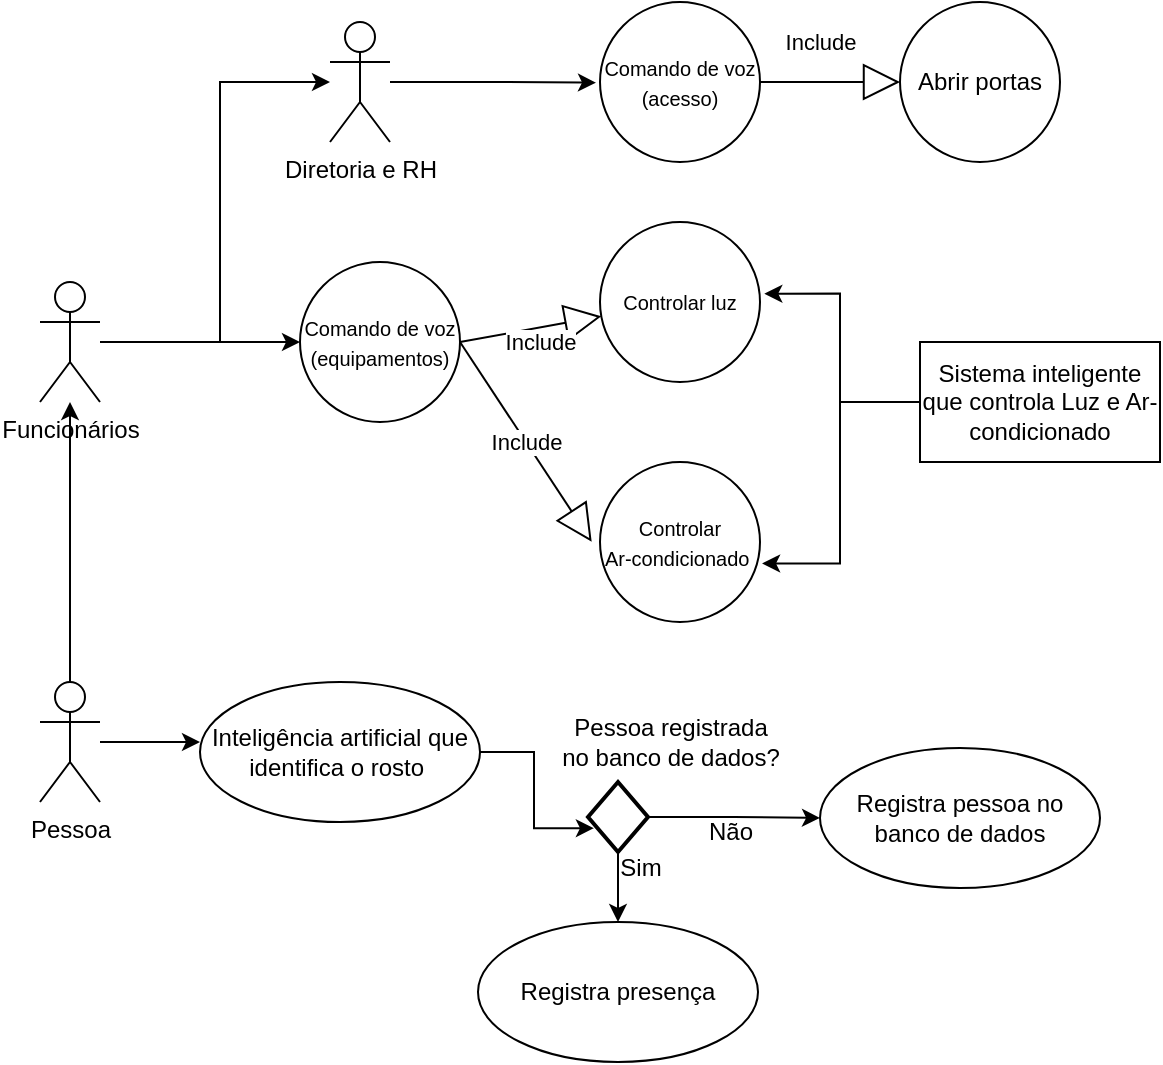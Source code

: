 <mxfile version="21.3.5" type="github">
  <diagram name="Página-1" id="TrPeOL51xalG14yRdLUj">
    <mxGraphModel dx="989" dy="552" grid="1" gridSize="10" guides="1" tooltips="1" connect="1" arrows="1" fold="1" page="1" pageScale="1" pageWidth="827" pageHeight="1169" math="0" shadow="0">
      <root>
        <mxCell id="0" />
        <mxCell id="1" parent="0" />
        <mxCell id="lmfE9PN7aj4CgaGd05_E-10" style="edgeStyle=orthogonalEdgeStyle;rounded=0;orthogonalLoop=1;jettySize=auto;html=1;" edge="1" parent="1" source="lmfE9PN7aj4CgaGd05_E-1" target="lmfE9PN7aj4CgaGd05_E-5">
          <mxGeometry relative="1" as="geometry">
            <Array as="points">
              <mxPoint x="230" y="290" />
              <mxPoint x="230" y="160" />
            </Array>
          </mxGeometry>
        </mxCell>
        <mxCell id="lmfE9PN7aj4CgaGd05_E-11" style="edgeStyle=orthogonalEdgeStyle;rounded=0;orthogonalLoop=1;jettySize=auto;html=1;entryX=0;entryY=0.5;entryDx=0;entryDy=0;" edge="1" parent="1" source="lmfE9PN7aj4CgaGd05_E-1" target="lmfE9PN7aj4CgaGd05_E-2">
          <mxGeometry relative="1" as="geometry" />
        </mxCell>
        <mxCell id="lmfE9PN7aj4CgaGd05_E-1" value="Funcionários" style="shape=umlActor;verticalLabelPosition=bottom;verticalAlign=top;html=1;outlineConnect=0;" vertex="1" parent="1">
          <mxGeometry x="140" y="260" width="30" height="60" as="geometry" />
        </mxCell>
        <mxCell id="lmfE9PN7aj4CgaGd05_E-2" value="&lt;font style=&quot;font-size: 10px;&quot;&gt;Comando de voz&lt;br&gt;(equipamentos)&lt;/font&gt;" style="ellipse;whiteSpace=wrap;html=1;aspect=fixed;" vertex="1" parent="1">
          <mxGeometry x="270" y="250" width="80" height="80" as="geometry" />
        </mxCell>
        <mxCell id="lmfE9PN7aj4CgaGd05_E-3" value="&lt;font style=&quot;font-size: 10px;&quot;&gt;Controlar luz&lt;/font&gt;" style="ellipse;whiteSpace=wrap;html=1;aspect=fixed;" vertex="1" parent="1">
          <mxGeometry x="420" y="230" width="80" height="80" as="geometry" />
        </mxCell>
        <mxCell id="lmfE9PN7aj4CgaGd05_E-4" value="&lt;font style=&quot;font-size: 10px;&quot;&gt;Controlar&lt;br&gt;Ar-condicionado&amp;nbsp;&lt;/font&gt;" style="ellipse;whiteSpace=wrap;html=1;aspect=fixed;" vertex="1" parent="1">
          <mxGeometry x="420" y="350" width="80" height="80" as="geometry" />
        </mxCell>
        <mxCell id="lmfE9PN7aj4CgaGd05_E-12" style="edgeStyle=orthogonalEdgeStyle;rounded=0;orthogonalLoop=1;jettySize=auto;html=1;entryX=-0.025;entryY=0.504;entryDx=0;entryDy=0;entryPerimeter=0;" edge="1" parent="1" source="lmfE9PN7aj4CgaGd05_E-5" target="lmfE9PN7aj4CgaGd05_E-6">
          <mxGeometry relative="1" as="geometry" />
        </mxCell>
        <mxCell id="lmfE9PN7aj4CgaGd05_E-5" value="Diretoria e RH" style="shape=umlActor;verticalLabelPosition=bottom;verticalAlign=top;html=1;outlineConnect=0;" vertex="1" parent="1">
          <mxGeometry x="285" y="130" width="30" height="60" as="geometry" />
        </mxCell>
        <mxCell id="lmfE9PN7aj4CgaGd05_E-6" value="&lt;font style=&quot;font-size: 10px;&quot;&gt;Comando de voz (acesso)&lt;/font&gt;" style="ellipse;whiteSpace=wrap;html=1;aspect=fixed;" vertex="1" parent="1">
          <mxGeometry x="420" y="120" width="80" height="80" as="geometry" />
        </mxCell>
        <mxCell id="lmfE9PN7aj4CgaGd05_E-15" value="Abrir portas" style="ellipse;whiteSpace=wrap;html=1;aspect=fixed;" vertex="1" parent="1">
          <mxGeometry x="570" y="120" width="80" height="80" as="geometry" />
        </mxCell>
        <mxCell id="lmfE9PN7aj4CgaGd05_E-18" style="edgeStyle=orthogonalEdgeStyle;rounded=0;orthogonalLoop=1;jettySize=auto;html=1;entryX=1.027;entryY=0.448;entryDx=0;entryDy=0;entryPerimeter=0;" edge="1" parent="1" source="lmfE9PN7aj4CgaGd05_E-17" target="lmfE9PN7aj4CgaGd05_E-3">
          <mxGeometry relative="1" as="geometry" />
        </mxCell>
        <mxCell id="lmfE9PN7aj4CgaGd05_E-19" style="edgeStyle=orthogonalEdgeStyle;rounded=0;orthogonalLoop=1;jettySize=auto;html=1;entryX=1.013;entryY=0.634;entryDx=0;entryDy=0;entryPerimeter=0;" edge="1" parent="1" source="lmfE9PN7aj4CgaGd05_E-17" target="lmfE9PN7aj4CgaGd05_E-4">
          <mxGeometry relative="1" as="geometry" />
        </mxCell>
        <mxCell id="lmfE9PN7aj4CgaGd05_E-17" value="Sistema inteligente que controla Luz e Ar-condicionado" style="rounded=0;whiteSpace=wrap;html=1;" vertex="1" parent="1">
          <mxGeometry x="580" y="290" width="120" height="60" as="geometry" />
        </mxCell>
        <mxCell id="lmfE9PN7aj4CgaGd05_E-23" value="Include" style="endArrow=block;endSize=16;endFill=0;html=1;rounded=0;exitX=1;exitY=0.5;exitDx=0;exitDy=0;" edge="1" parent="1" source="lmfE9PN7aj4CgaGd05_E-2" target="lmfE9PN7aj4CgaGd05_E-3">
          <mxGeometry x="0.096" y="-7" width="160" relative="1" as="geometry">
            <mxPoint x="400" y="290" as="sourcePoint" />
            <mxPoint x="560" y="290" as="targetPoint" />
            <mxPoint as="offset" />
          </mxGeometry>
        </mxCell>
        <mxCell id="lmfE9PN7aj4CgaGd05_E-24" value="Include" style="endArrow=block;endSize=16;endFill=0;html=1;rounded=0;exitX=1;exitY=0.5;exitDx=0;exitDy=0;entryX=-0.052;entryY=0.498;entryDx=0;entryDy=0;entryPerimeter=0;" edge="1" parent="1" source="lmfE9PN7aj4CgaGd05_E-2" target="lmfE9PN7aj4CgaGd05_E-4">
          <mxGeometry width="160" relative="1" as="geometry">
            <mxPoint x="360" y="300" as="sourcePoint" />
            <mxPoint x="431" y="287" as="targetPoint" />
          </mxGeometry>
        </mxCell>
        <mxCell id="lmfE9PN7aj4CgaGd05_E-25" value="Include" style="endArrow=block;endSize=16;endFill=0;html=1;rounded=0;exitX=1;exitY=0.5;exitDx=0;exitDy=0;entryX=0;entryY=0.5;entryDx=0;entryDy=0;" edge="1" parent="1" source="lmfE9PN7aj4CgaGd05_E-6" target="lmfE9PN7aj4CgaGd05_E-15">
          <mxGeometry x="-0.143" y="20" width="160" relative="1" as="geometry">
            <mxPoint x="310" y="210" as="sourcePoint" />
            <mxPoint x="470" y="210" as="targetPoint" />
            <mxPoint as="offset" />
          </mxGeometry>
        </mxCell>
        <mxCell id="lmfE9PN7aj4CgaGd05_E-27" style="edgeStyle=orthogonalEdgeStyle;rounded=0;orthogonalLoop=1;jettySize=auto;html=1;" edge="1" parent="1" source="lmfE9PN7aj4CgaGd05_E-26" target="lmfE9PN7aj4CgaGd05_E-1">
          <mxGeometry relative="1" as="geometry" />
        </mxCell>
        <mxCell id="lmfE9PN7aj4CgaGd05_E-29" style="edgeStyle=orthogonalEdgeStyle;rounded=0;orthogonalLoop=1;jettySize=auto;html=1;entryX=0;entryY=0.429;entryDx=0;entryDy=0;entryPerimeter=0;" edge="1" parent="1" source="lmfE9PN7aj4CgaGd05_E-26" target="lmfE9PN7aj4CgaGd05_E-28">
          <mxGeometry relative="1" as="geometry" />
        </mxCell>
        <mxCell id="lmfE9PN7aj4CgaGd05_E-26" value="Pessoa" style="shape=umlActor;verticalLabelPosition=bottom;verticalAlign=top;html=1;" vertex="1" parent="1">
          <mxGeometry x="140" y="460" width="30" height="60" as="geometry" />
        </mxCell>
        <mxCell id="lmfE9PN7aj4CgaGd05_E-32" style="edgeStyle=orthogonalEdgeStyle;rounded=0;orthogonalLoop=1;jettySize=auto;html=1;entryX=0.098;entryY=0.659;entryDx=0;entryDy=0;entryPerimeter=0;" edge="1" parent="1" source="lmfE9PN7aj4CgaGd05_E-28" target="lmfE9PN7aj4CgaGd05_E-30">
          <mxGeometry relative="1" as="geometry" />
        </mxCell>
        <mxCell id="lmfE9PN7aj4CgaGd05_E-28" value="Inteligência artificial que identifica o rosto&amp;nbsp;" style="ellipse;whiteSpace=wrap;html=1;" vertex="1" parent="1">
          <mxGeometry x="220" y="460" width="140" height="70" as="geometry" />
        </mxCell>
        <mxCell id="lmfE9PN7aj4CgaGd05_E-36" style="edgeStyle=orthogonalEdgeStyle;rounded=0;orthogonalLoop=1;jettySize=auto;html=1;entryX=0;entryY=0.5;entryDx=0;entryDy=0;" edge="1" parent="1" source="lmfE9PN7aj4CgaGd05_E-30" target="lmfE9PN7aj4CgaGd05_E-34">
          <mxGeometry relative="1" as="geometry" />
        </mxCell>
        <mxCell id="lmfE9PN7aj4CgaGd05_E-37" style="edgeStyle=orthogonalEdgeStyle;rounded=0;orthogonalLoop=1;jettySize=auto;html=1;entryX=0.5;entryY=0;entryDx=0;entryDy=0;" edge="1" parent="1" source="lmfE9PN7aj4CgaGd05_E-30" target="lmfE9PN7aj4CgaGd05_E-35">
          <mxGeometry relative="1" as="geometry" />
        </mxCell>
        <mxCell id="lmfE9PN7aj4CgaGd05_E-30" value="" style="strokeWidth=2;html=1;shape=mxgraph.flowchart.decision;whiteSpace=wrap;" vertex="1" parent="1">
          <mxGeometry x="414" y="510" width="30" height="35" as="geometry" />
        </mxCell>
        <mxCell id="lmfE9PN7aj4CgaGd05_E-33" value="Pessoa registrada &lt;br&gt;no banco de dados?" style="text;html=1;align=center;verticalAlign=middle;resizable=0;points=[];autosize=1;strokeColor=none;fillColor=none;" vertex="1" parent="1">
          <mxGeometry x="390" y="470" width="130" height="40" as="geometry" />
        </mxCell>
        <mxCell id="lmfE9PN7aj4CgaGd05_E-34" value="Registra pessoa no banco de dados" style="ellipse;whiteSpace=wrap;html=1;" vertex="1" parent="1">
          <mxGeometry x="530" y="493" width="140" height="70" as="geometry" />
        </mxCell>
        <mxCell id="lmfE9PN7aj4CgaGd05_E-35" value="Registra presença" style="ellipse;whiteSpace=wrap;html=1;" vertex="1" parent="1">
          <mxGeometry x="359" y="580" width="140" height="70" as="geometry" />
        </mxCell>
        <mxCell id="lmfE9PN7aj4CgaGd05_E-38" value="Sim" style="text;html=1;align=center;verticalAlign=middle;resizable=0;points=[];autosize=1;strokeColor=none;fillColor=none;" vertex="1" parent="1">
          <mxGeometry x="420" y="538" width="40" height="30" as="geometry" />
        </mxCell>
        <mxCell id="lmfE9PN7aj4CgaGd05_E-39" value="Não" style="text;html=1;align=center;verticalAlign=middle;resizable=0;points=[];autosize=1;strokeColor=none;fillColor=none;" vertex="1" parent="1">
          <mxGeometry x="460" y="520" width="50" height="30" as="geometry" />
        </mxCell>
      </root>
    </mxGraphModel>
  </diagram>
</mxfile>
